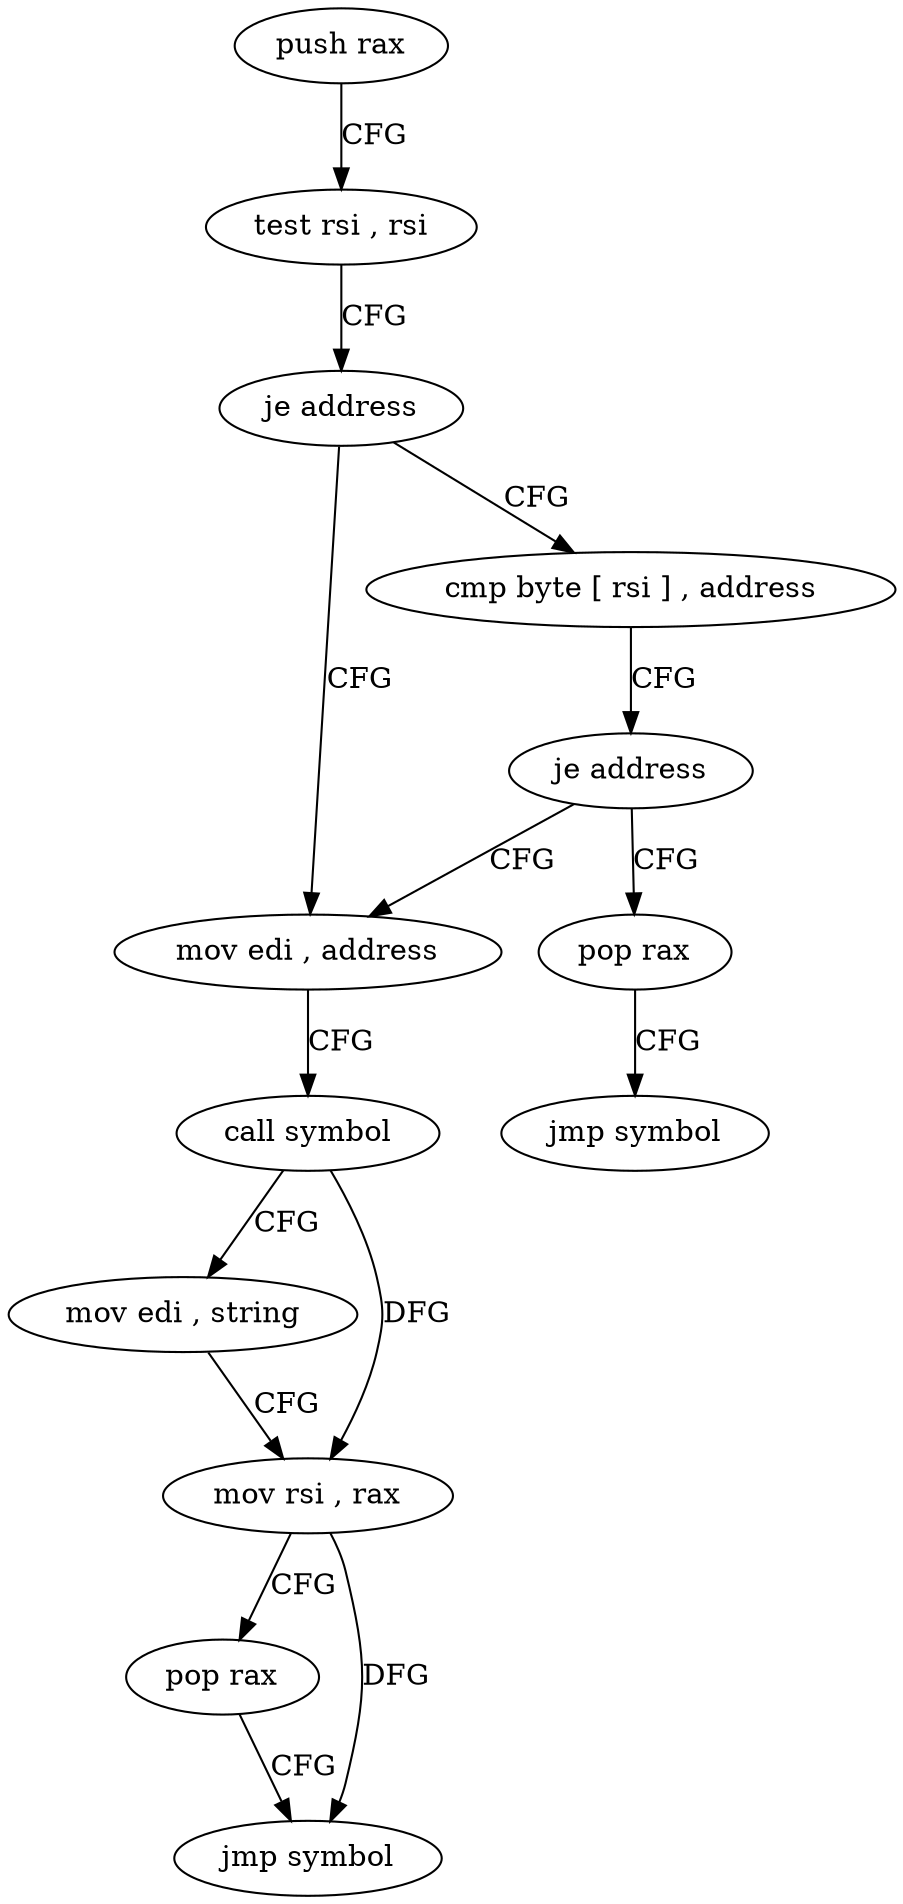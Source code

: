 digraph "func" {
"4233696" [label = "push rax" ]
"4233697" [label = "test rsi , rsi" ]
"4233700" [label = "je address" ]
"4233710" [label = "mov edi , address" ]
"4233702" [label = "cmp byte [ rsi ] , address" ]
"4233715" [label = "call symbol" ]
"4233720" [label = "mov edi , string" ]
"4233725" [label = "mov rsi , rax" ]
"4233728" [label = "pop rax" ]
"4233729" [label = "jmp symbol" ]
"4233705" [label = "je address" ]
"4233707" [label = "pop rax" ]
"4233708" [label = "jmp symbol" ]
"4233696" -> "4233697" [ label = "CFG" ]
"4233697" -> "4233700" [ label = "CFG" ]
"4233700" -> "4233710" [ label = "CFG" ]
"4233700" -> "4233702" [ label = "CFG" ]
"4233710" -> "4233715" [ label = "CFG" ]
"4233702" -> "4233705" [ label = "CFG" ]
"4233715" -> "4233720" [ label = "CFG" ]
"4233715" -> "4233725" [ label = "DFG" ]
"4233720" -> "4233725" [ label = "CFG" ]
"4233725" -> "4233728" [ label = "CFG" ]
"4233725" -> "4233729" [ label = "DFG" ]
"4233728" -> "4233729" [ label = "CFG" ]
"4233705" -> "4233710" [ label = "CFG" ]
"4233705" -> "4233707" [ label = "CFG" ]
"4233707" -> "4233708" [ label = "CFG" ]
}
